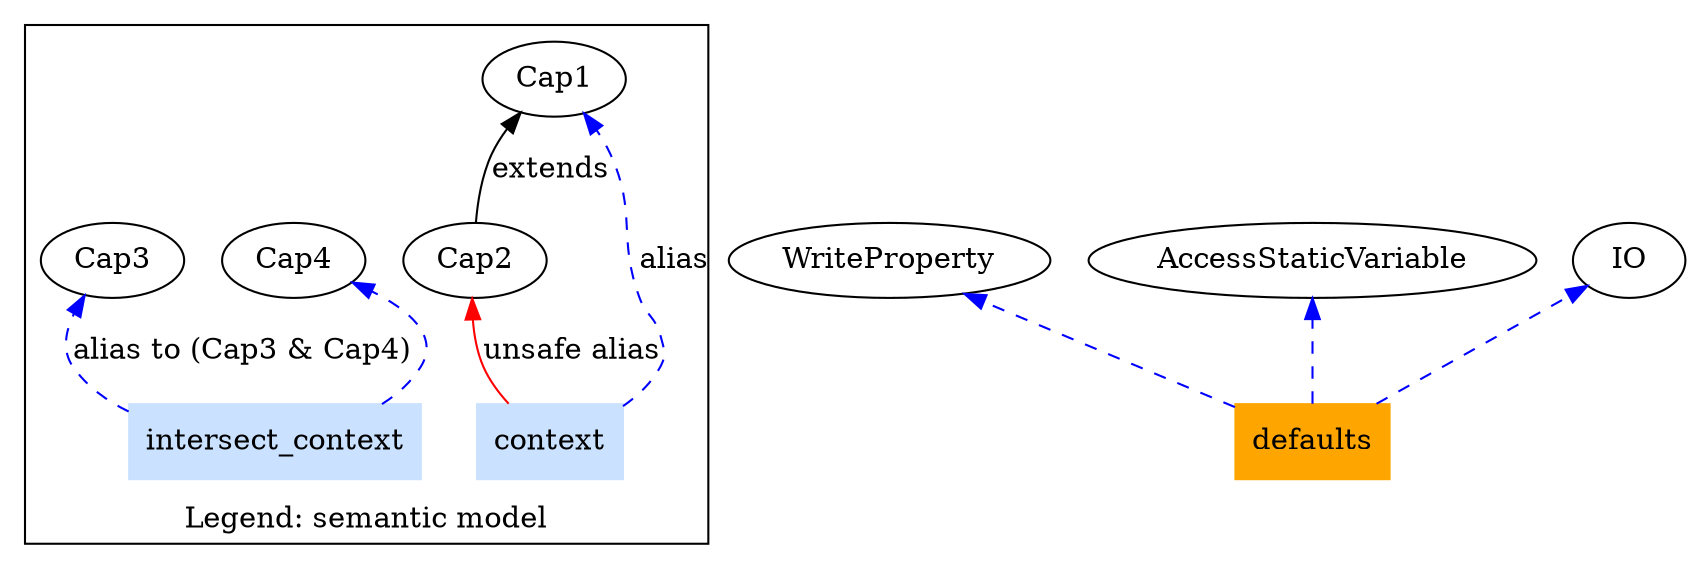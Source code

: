 digraph G {
  subgraph cluster_legend {
    label="Legend: semantic model"

    Cap2 -> Cap1 [label="extends"];

    context [shape="rect", color=lightsteelblue1, style=filled];
    context -> Cap1 [label="alias", style=dashed, color=blue];
    context -> Cap2 [label="unsafe alias", color=red];

    intersect_context [shape="rect", color=lightsteelblue1, style=filled];
    intersect_context -> Cap3 [label="alias to (Cap3 & Cap4)", style=dashed, color=blue];
    intersect_context -> Cap4 [style=dashed, color=blue];
  };

  // contexts
  "defaults" [shape="rect", color=orange, style=filled];

  // capabilities
  "WriteProperty";
  "AccessStaticVariable";
  "IO";

  // safe arrows
  "defaults" -> "WriteProperty" [color="blue", style="dashed"];
  "defaults" -> "AccessStaticVariable" [color="blue", style="dashed"];
  "defaults" -> "IO" [color="blue", style="dashed"];

  // makes arrows point bottom to top
  rankdir = "BT"
}
